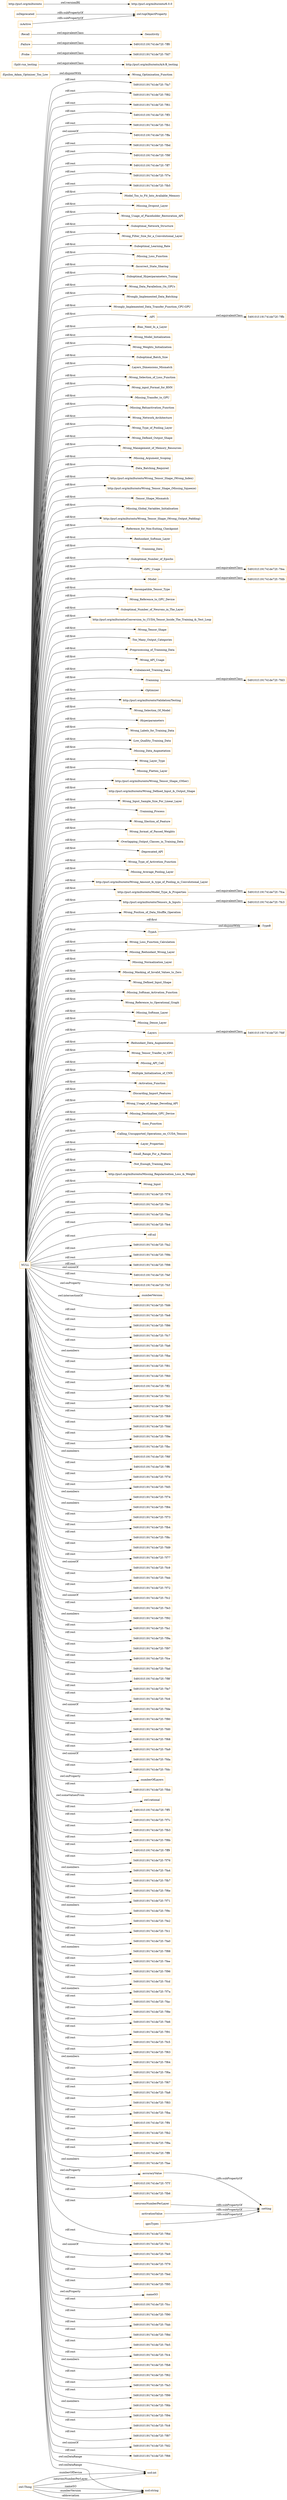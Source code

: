 digraph ar2dtool_diagram { 
rankdir=LR;
size="1501"
node [shape = rectangle, color="orange"]; ":Model_Too_to_Fit_Into_Avaliable_Memory" ":Missing_Dropout_Layer" ":Wrong_Usage_of_Placeholder_Restoration_API" "549101f:191741de72f:-7fd3" ":Suboptimal_Network_Structure" ":Wrong_Filter_Size_for_a_Convolutional_Layer" ":Suboptimal_Learning_Rate" "549101f:191741de72f:-7ffb" ":Missing_Loss_Function" ":Incorrect_State_Sharing" ":Suboptimal_Hyperparameters_Tuning" ":Wrong_Data_Parallelism_On_GPUs" ":Wrongly_Implemented_Data_Batching" ":Wrongly_Implemented_Data_Transfer_Function_CPU-GPU" ":API" ":Bias_Need_In_a_Layer" ":Wrong_Model_Initialization" ":Wrong_Optimisation_Function" ":Wrong_Weights_Initialization" ":Suboptimal_Batch_Size" ":Split-run_testing" ":Layers_Dimensions_Mismatch" ":Wrong_Selection_of_Loss_Function" ":Wrong_input_Format_for_RNN" ":Missing_Transfer_to_GPU" ":Missing_Reluactivation_Function" ":Wrong_Network_Architecture" ":Wrong_Type_of_Pooling_Layer" ":Wrong_Defined_Output_Shape" ":Wrong_Manegement_of_Memory_Resources" ":Missing_Argument_Scoping" ":Data_Batching_Required" "http://purl.org/milto/onto/Wrong_Tensor_Shape_(Wrong_Index)" "http://purl.org/milto/onto/Wrong_Tensor_Shape_(Missing_Squeeze)" ":Tensor_Shape_Mismatch" ":Missing_Global_Variables_Initialisation" "http://purl.org/milto/onto/Wrong_Tensor_Shape_(Wrong_Output_Padding)" ":Reference_for_Non-Exiting_Checkpoint" ":Redundant_Softmax_Layer" ":Trainning_Data" "549101f:191741de72f:-7fd7" ":Suboptimal_Number_of_Epochs" ":GPU_Usage" ":Model" ":Incompatible_Tensor_Type" ":Wrong_Reference_to_GPU_Device" ":Suboptimal_Number_of_Neurons_in_The_Layer" "http://purl.org/milto/onto/Conversion_to_CUDA_Tensor_Inside_The_Training_&_Test_Loop" ":Wrong_Tensor_Shape" "549101f:191741de72f:-7fdb" "549101f:191741de72f:-7ff0" ":Too_Many_Output_Categories" "549101f:191741de72f:-7fca" ":Preprocessing_of_Trainning_Data" "http://purl.org/milto/onto/A/A-B_testing" ":Wrong_API_Usage" ":Unbalanced_Training_Data" ":Trainning" ":Optimizer" "549101f:191741de72f:-7fc3" "http://purl.org/milto/onto/Validation/Testing" ":Wrong_Selection_Of_Model" ":Hyperparameters" ":Wrong_Labels_for_Training_Data" ":Low_Quallity_Training_Data" ":Probe" ":Missing_Data_Augmetation" ":Wrong_Layer_Type" ":Missing_Flatten_Layer" "http://purl.org/milto/onto/Wrong_Tensor_Shape_(Other)" ":Sensitivity" "http://purl.org/milto/onto/Wrong_Defined_Input_&_Output_Shape" ":Wrong_Input_Sample_Size_For_Linear_Layer" ":Trainning_Process" ":Wrong_Slection_of_Feature" ":Wrong_format_of_Passed_Weights" ":Overlapping_Output_Classes_in_Training_Data" "549101f:191741de72f:-7fea" ":Deprecated_API" ":Wrong_Type_of_Activetion_Function" ":Missing_Average_Pooling_Layer" "549101f:191741de72f:-7fdf" "http://purl.org/milto/onto/Wrong_Amount_&_type_of_Pooling_in_Convolutional_Layer" "http://purl.org/milto/onto/Model_Type_&_Properties" "http://purl.org/milto/onto/Tensors_&_Inputs" ":Wrong_Position_of_Data_Shuffle_Operation" ":TypeA" ":Wrong_Loss_Function_Calculation" ":Missing_Redundant_Wrong_Layer" ":Missing_Normalization_Layer" ":Missing_Masking_of_Invalid_Values_to_Zero" ":Wrong_Defined_Input_Shape" ":Missing_Softmax_Activation_Function" ":Wrong_Reference_to_Operational_Graph" ":Missing_Softmax_Layer" ":Missing_Dense_Layer" ":Layers" ":Redundant_Data_Augmentation" ":Wrong_Tensor_Tranfer_to_GPU" ":Missing_API_Call" ":Multiple_Initialization_of_CNN" ":Activation_Function" ":Discarding_Import_Features" ":Wrong_Usage_of_Image_Decoding_API" ":Epsilon_Adam_Optmiser_Too_Low" ":Missing_Destination_GPU_Devise" ":Loss_Function" ":Calling_Unsupported_Operations_on_CUDA_Tensors" ":TypeB" ":Layer_Properties" ":Small_Range_For_a_Feature" ":Not_Enough_Training_Data" "http://purl.org/milto/onto/Missing_Regularisation_Loss_&_Weight" ":Recall" ":Failure" ":Wrong_Input" ; /*classes style*/
	":Split-run_testing" -> "http://purl.org/milto/onto/A/A-B_testing" [ label = "owl:equivalentClass" ];
	"NULL" -> ":Wrong_Filter_Size_for_a_Convolutional_Layer" [ label = "rdf:first" ];
	"NULL" -> "http://purl.org/milto/onto/Wrong_Tensor_Shape_(Missing_Squeeze)" [ label = "rdf:first" ];
	"NULL" -> "549101f:191741de72f:-7f78" [ label = "rdf:rest" ];
	"NULL" -> "http://purl.org/milto/onto/Model_Type_&_Properties" [ label = "rdf:first" ];
	"NULL" -> "549101f:191741de72f:-7fec" [ label = "rdf:rest" ];
	"NULL" -> "549101f:191741de72f:-7faa" [ label = "rdf:rest" ];
	"NULL" -> "549101f:191741de72f:-7fe4" [ label = "rdf:rest" ];
	"NULL" -> ":Wrong_Reference_to_GPU_Device" [ label = "rdf:first" ];
	"NULL" -> ":Missing_Destination_GPU_Devise" [ label = "rdf:first" ];
	"NULL" -> "http://purl.org/milto/onto/Wrong_Amount_&_type_of_Pooling_in_Convolutional_Layer" [ label = "rdf:first" ];
	"NULL" -> "rdf:nil" [ label = "rdf:rest" ];
	"NULL" -> "549101f:191741de72f:-7fa2" [ label = "rdf:rest" ];
	"NULL" -> "549101f:191741de72f:-7f9b" [ label = "rdf:rest" ];
	"NULL" -> "549101f:191741de72f:-7f98" [ label = "rdf:rest" ];
	"NULL" -> "549101f:191741de72f:-7fef" [ label = "owl:unionOf" ];
	"NULL" -> "549101f:191741de72f:-7fcf" [ label = "rdf:rest" ];
	"NULL" -> ":Wrong_Loss_Function_Calculation" [ label = "rdf:first" ];
	"NULL" -> ":numberVersion" [ label = "owl:onProperty" ];
	"NULL" -> ":Wrong_Type_of_Pooling_Layer" [ label = "rdf:first" ];
	"NULL" -> "549101f:191741de72f:-7fd6" [ label = "owl:intersectionOf" ];
	"NULL" -> "549101f:191741de72f:-7fe8" [ label = "rdf:rest" ];
	"NULL" -> "549101f:191741de72f:-7f86" [ label = "rdf:rest" ];
	"NULL" -> "549101f:191741de72f:-7fc7" [ label = "rdf:rest" ];
	"NULL" -> "549101f:191741de72f:-7fa6" [ label = "rdf:rest" ];
	"NULL" -> "549101f:191741de72f:-7fbe" [ label = "owl:members" ];
	"NULL" -> "549101f:191741de72f:-7f81" [ label = "rdf:rest" ];
	"NULL" -> ":Wrong_Weights_Initialization" [ label = "rdf:first" ];
	"NULL" -> ":Data_Batching_Required" [ label = "rdf:first" ];
	"NULL" -> "549101f:191741de72f:-7f60" [ label = "rdf:rest" ];
	"NULL" -> ":Redundant_Data_Augmentation" [ label = "rdf:first" ];
	"NULL" -> "549101f:191741de72f:-7ff2" [ label = "rdf:rest" ];
	"NULL" -> ":Wrong_Manegement_of_Memory_Resources" [ label = "rdf:first" ];
	"NULL" -> ":Missing_Loss_Function" [ label = "rdf:first" ];
	"NULL" -> "549101f:191741de72f:-7fd1" [ label = "rdf:rest" ];
	"NULL" -> ":Wrong_Defined_Input_Shape" [ label = "rdf:first" ];
	"NULL" -> ":Model" [ label = "rdf:first" ];
	"NULL" -> "http://purl.org/milto/onto/Tensors_&_Inputs" [ label = "rdf:first" ];
	"NULL" -> "549101f:191741de72f:-7fb0" [ label = "rdf:rest" ];
	"NULL" -> "549101f:191741de72f:-7f69" [ label = "rdf:rest" ];
	"NULL" -> "549101f:191741de72f:-7fdd" [ label = "rdf:rest" ];
	"NULL" -> "549101f:191741de72f:-7f9e" [ label = "rdf:rest" ];
	"NULL" -> "549101f:191741de72f:-7fbc" [ label = "rdf:rest" ];
	"NULL" -> "549101f:191741de72f:-7f6f" [ label = "owl:members" ];
	"NULL" -> ":Wrong_Usage_of_Image_Decoding_API" [ label = "rdf:first" ];
	"NULL" -> "549101f:191741de72f:-7ff6" [ label = "rdf:rest" ];
	"NULL" -> ":Wrong_Input" [ label = "rdf:first" ];
	"NULL" -> ":Missing_Average_Pooling_Layer" [ label = "rdf:first" ];
	"NULL" -> "549101f:191741de72f:-7f7d" [ label = "rdf:rest" ];
	"NULL" -> "549101f:191741de72f:-7fd5" [ label = "rdf:rest" ];
	"NULL" -> ":Missing_Normalization_Layer" [ label = "rdf:first" ];
	"NULL" -> "549101f:191741de72f:-7f74" [ label = "owl:members" ];
	"NULL" -> "549101f:191741de72f:-7f84" [ label = "owl:members" ];
	"NULL" -> ":Incompatible_Tensor_Type" [ label = "rdf:first" ];
	"NULL" -> "549101f:191741de72f:-7f73" [ label = "rdf:rest" ];
	"NULL" -> "549101f:191741de72f:-7fb4" [ label = "rdf:rest" ];
	"NULL" -> "549101f:191741de72f:-7f8c" [ label = "rdf:rest" ];
	"NULL" -> ":Missing_Redundant_Wrong_Layer" [ label = "rdf:first" ];
	"NULL" -> ":Activation_Function" [ label = "rdf:first" ];
	"NULL" -> ":Overlapping_Output_Classes_in_Training_Data" [ label = "rdf:first" ];
	"NULL" -> ":Too_Many_Output_Categories" [ label = "rdf:first" ];
	"NULL" -> "549101f:191741de72f:-7fd9" [ label = "rdf:rest" ];
	"NULL" -> ":Incorrect_State_Sharing" [ label = "rdf:first" ];
	"NULL" -> "549101f:191741de72f:-7f77" [ label = "rdf:rest" ];
	"NULL" -> "549101f:191741de72f:-7fc9" [ label = "owl:unionOf" ];
	"NULL" -> ":Unbalanced_Training_Data" [ label = "rdf:first" ];
	"NULL" -> ":Optimizer" [ label = "rdf:first" ];
	"NULL" -> "549101f:191741de72f:-7feb" [ label = "rdf:rest" ];
	"NULL" -> "549101f:191741de72f:-7f72" [ label = "rdf:rest" ];
	"NULL" -> ":Wrong_API_Usage" [ label = "rdf:first" ];
	"NULL" -> "549101f:191741de72f:-7fc2" [ label = "owl:unionOf" ];
	"NULL" -> ":Wrong_Data_Parallelism_On_GPUs" [ label = "rdf:first" ];
	"NULL" -> "549101f:191741de72f:-7fe3" [ label = "rdf:rest" ];
	"NULL" -> ":Multiple_Initialization_of_CNN" [ label = "rdf:first" ];
	"NULL" -> "549101f:191741de72f:-7f92" [ label = "owl:members" ];
	"NULL" -> "549101f:191741de72f:-7fa1" [ label = "rdf:rest" ];
	"NULL" -> "549101f:191741de72f:-7f9a" [ label = "rdf:rest" ];
	"NULL" -> "549101f:191741de72f:-7f97" [ label = "rdf:rest" ];
	"NULL" -> ":Hyperparameters" [ label = "rdf:first" ];
	"NULL" -> "549101f:191741de72f:-7fce" [ label = "rdf:rest" ];
	"NULL" -> "xsd:string" [ label = "owl:onDataRange" ];
	"NULL" -> "549101f:191741de72f:-7fad" [ label = "rdf:rest" ];
	"NULL" -> "549101f:191741de72f:-7f8f" [ label = "rdf:rest" ];
	"NULL" -> "549101f:191741de72f:-7fe7" [ label = "rdf:rest" ];
	"NULL" -> "549101f:191741de72f:-7fc6" [ label = "rdf:rest" ];
	"NULL" -> ":Missing_Masking_of_Invalid_Values_to_Zero" [ label = "rdf:first" ];
	"NULL" -> ":Layers_Dimensions_Mismatch" [ label = "rdf:first" ];
	"NULL" -> ":Wrong_Defined_Output_Shape" [ label = "rdf:first" ];
	"NULL" -> "549101f:191741de72f:-7fde" [ label = "owl:unionOf" ];
	"NULL" -> "549101f:191741de72f:-7f80" [ label = "rdf:rest" ];
	"NULL" -> "549101f:191741de72f:-7fd0" [ label = "rdf:rest" ];
	"NULL" -> "http://purl.org/milto/onto/Conversion_to_CUDA_Tensor_Inside_The_Training_&_Test_Loop" [ label = "rdf:first" ];
	"NULL" -> ":Wrong_Reference_to_Operational_Graph" [ label = "rdf:first" ];
	"NULL" -> ":Wrong_Type_of_Activetion_Function" [ label = "rdf:first" ];
	"NULL" -> "549101f:191741de72f:-7f68" [ label = "rdf:rest" ];
	"NULL" -> "549101f:191741de72f:-7fa9" [ label = "rdf:rest" ];
	"NULL" -> ":Wrong_Input_Sample_Size_For_Linear_Layer" [ label = "rdf:first" ];
	"NULL" -> "549101f:191741de72f:-7fda" [ label = "owl:unionOf" ];
	"NULL" -> "549101f:191741de72f:-7fdc" [ label = "rdf:rest" ];
	"NULL" -> ":numberOfLayers" [ label = "owl:onProperty" ];
	"NULL" -> "549101f:191741de72f:-7fbb" [ label = "rdf:rest" ];
	"NULL" -> "owl:rational" [ label = "owl:someValuesFrom" ];
	"NULL" -> "549101f:191741de72f:-7ff5" [ label = "rdf:rest" ];
	"NULL" -> ":Loss_Function" [ label = "rdf:first" ];
	"NULL" -> "549101f:191741de72f:-7f7c" [ label = "rdf:rest" ];
	"NULL" -> ":Trainning_Process" [ label = "rdf:first" ];
	"NULL" -> ":Missing_Dropout_Layer" [ label = "rdf:first" ];
	"NULL" -> "549101f:191741de72f:-7fb3" [ label = "rdf:rest" ];
	"NULL" -> ":Missing_Dense_Layer" [ label = "rdf:first" ];
	"NULL" -> ":Missing_Global_Variables_Initialisation" [ label = "rdf:first" ];
	"NULL" -> ":Redundant_Softmax_Layer" [ label = "rdf:first" ];
	"NULL" -> "549101f:191741de72f:-7f8b" [ label = "rdf:rest" ];
	"NULL" -> ":Calling_Unsupported_Operations_on_CUDA_Tensors" [ label = "rdf:first" ];
	"NULL" -> "549101f:191741de72f:-7ff9" [ label = "rdf:rest" ];
	"NULL" -> ":Reference_for_Non-Exiting_Checkpoint" [ label = "rdf:first" ];
	"NULL" -> ":Layers" [ label = "rdf:first" ];
	"NULL" -> ":Trainning_Data" [ label = "rdf:first" ];
	"NULL" -> ":Suboptimal_Number_of_Neurons_in_The_Layer" [ label = "rdf:first" ];
	"NULL" -> "549101f:191741de72f:-7f76" [ label = "rdf:rest" ];
	"NULL" -> "549101f:191741de72f:-7fa4" [ label = "owl:members" ];
	"NULL" -> "549101f:191741de72f:-7fb7" [ label = "rdf:rest" ];
	"NULL" -> "549101f:191741de72f:-7f6e" [ label = "rdf:rest" ];
	"NULL" -> ":Layer_Properties" [ label = "rdf:first" ];
	"NULL" -> "549101f:191741de72f:-7f71" [ label = "rdf:rest" ];
	"NULL" -> ":Suboptimal_Number_of_Epochs" [ label = "rdf:first" ];
	"NULL" -> "549101f:191741de72f:-7f9c" [ label = "owl:members" ];
	"NULL" -> "549101f:191741de72f:-7fe2" [ label = "rdf:rest" ];
	"NULL" -> "549101f:191741de72f:-7fc1" [ label = "rdf:rest" ];
	"NULL" -> ":API" [ label = "rdf:first" ];
	"NULL" -> "549101f:191741de72f:-7fa0" [ label = "rdf:rest" ];
	"NULL" -> ":Wrong_Network_Architecture" [ label = "rdf:first" ];
	"NULL" -> "549101f:191741de72f:-7f88" [ label = "owl:members" ];
	"NULL" -> "549101f:191741de72f:-7fee" [ label = "rdf:rest" ];
	"NULL" -> ":Missing_Transfer_to_GPU" [ label = "rdf:first" ];
	"NULL" -> "549101f:191741de72f:-7f96" [ label = "rdf:rest" ];
	"NULL" -> ":Wrong_format_of_Passed_Weights" [ label = "rdf:first" ];
	"NULL" -> "549101f:191741de72f:-7fcd" [ label = "rdf:rest" ];
	"NULL" -> ":Wrong_Model_Initialization" [ label = "rdf:first" ];
	"NULL" -> "549101f:191741de72f:-7f7a" [ label = "owl:members" ];
	"NULL" -> ":Wrong_input_Format_for_RNN" [ label = "rdf:first" ];
	"NULL" -> "http://purl.org/milto/onto/Wrong_Tensor_Shape_(Other)" [ label = "rdf:first" ];
	"NULL" -> "549101f:191741de72f:-7fac" [ label = "rdf:rest" ];
	"NULL" -> "549101f:191741de72f:-7f8e" [ label = "rdf:rest" ];
	"NULL" -> "549101f:191741de72f:-7fe6" [ label = "rdf:rest" ];
	"NULL" -> "549101f:191741de72f:-7f91" [ label = "rdf:rest" ];
	"NULL" -> "549101f:191741de72f:-7fc5" [ label = "rdf:rest" ];
	"NULL" -> ":Suboptimal_Learning_Rate" [ label = "rdf:first" ];
	"NULL" -> "549101f:191741de72f:-7f63" [ label = "rdf:rest" ];
	"NULL" -> ":Deprecated_API" [ label = "rdf:first" ];
	"NULL" -> "549101f:191741de72f:-7f64" [ label = "owl:members" ];
	"NULL" -> ":TypeA" [ label = "rdf:first" ];
	"NULL" -> "549101f:191741de72f:-7f6a" [ label = "rdf:rest" ];
	"NULL" -> ":Wrongly_Implemented_Data_Transfer_Function_CPU-GPU" [ label = "rdf:first" ];
	"NULL" -> "xsd:int" [ label = "owl:onDataRange" ];
	"NULL" -> "549101f:191741de72f:-7f67" [ label = "rdf:rest" ];
	"NULL" -> "549101f:191741de72f:-7fa8" [ label = "rdf:rest" ];
	"NULL" -> "549101f:191741de72f:-7f83" [ label = "rdf:rest" ];
	"NULL" -> ":Low_Quallity_Training_Data" [ label = "rdf:first" ];
	"NULL" -> "549101f:191741de72f:-7fba" [ label = "rdf:rest" ];
	"NULL" -> "549101f:191741de72f:-7ff4" [ label = "rdf:rest" ];
	"NULL" -> ":Suboptimal_Batch_Size" [ label = "rdf:first" ];
	"NULL" -> "549101f:191741de72f:-7fb2" [ label = "rdf:rest" ];
	"NULL" -> ":TypeB" [ label = "rdf:first" ];
	"NULL" -> ":Wrong_Usage_of_Placeholder_Restoration_API" [ label = "rdf:first" ];
	"NULL" -> ":Wrong_Selection_Of_Model" [ label = "rdf:first" ];
	"NULL" -> "549101f:191741de72f:-7f8a" [ label = "rdf:rest" ];
	"NULL" -> ":GPU_Usage" [ label = "rdf:first" ];
	"NULL" -> "549101f:191741de72f:-7ff8" [ label = "rdf:rest" ];
	"NULL" -> "549101f:191741de72f:-7fae" [ label = "owl:members" ];
	"NULL" -> "549101f:191741de72f:-7f7f" [ label = "rdf:rest" ];
	"NULL" -> "549101f:191741de72f:-7fb6" [ label = "rdf:rest" ];
	"NULL" -> ":Small_Range_For_a_Feature" [ label = "rdf:first" ];
	"NULL" -> "549101f:191741de72f:-7f6d" [ label = "rdf:rest" ];
	"NULL" -> ":Wrong_Position_of_Data_Shuffle_Operation" [ label = "rdf:first" ];
	"NULL" -> ":Missing_Data_Augmetation" [ label = "rdf:first" ];
	"NULL" -> "http://purl.org/milto/onto/Missing_Regularisation_Loss_&_Weight" [ label = "rdf:first" ];
	"NULL" -> "549101f:191741de72f:-7fe1" [ label = "rdf:rest" ];
	"NULL" -> ":Not_Enough_Training_Data" [ label = "rdf:first" ];
	"NULL" -> "http://purl.org/milto/onto/Validation/Testing" [ label = "rdf:first" ];
	"NULL" -> "549101f:191741de72f:-7fe9" [ label = "owl:unionOf" ];
	"NULL" -> "549101f:191741de72f:-7f79" [ label = "rdf:rest" ];
	"NULL" -> ":Bias_Need_In_a_Layer" [ label = "rdf:first" ];
	"NULL" -> ":accuracyValue" [ label = "owl:onProperty" ];
	"NULL" -> ":Trainning" [ label = "rdf:first" ];
	"NULL" -> "549101f:191741de72f:-7fed" [ label = "rdf:rest" ];
	"NULL" -> ":Discarding_Import_Features" [ label = "rdf:first" ];
	"NULL" -> "549101f:191741de72f:-7f95" [ label = "rdf:rest" ];
	"NULL" -> ":nameSO" [ label = "owl:onProperty" ];
	"NULL" -> "549101f:191741de72f:-7fcc" [ label = "rdf:rest" ];
	"NULL" -> ":Preprocessing_of_Trainning_Data" [ label = "rdf:first" ];
	"NULL" -> "549101f:191741de72f:-7f90" [ label = "rdf:rest" ];
	"NULL" -> "549101f:191741de72f:-7fab" [ label = "rdf:rest" ];
	"NULL" -> "549101f:191741de72f:-7f8d" [ label = "rdf:rest" ];
	"NULL" -> ":Wrong_Slection_of_Feature" [ label = "rdf:first" ];
	"NULL" -> "549101f:191741de72f:-7fe5" [ label = "rdf:rest" ];
	"NULL" -> ":Wrongly_Implemented_Data_Batching" [ label = "rdf:first" ];
	"NULL" -> "549101f:191741de72f:-7fc4" [ label = "rdf:rest" ];
	"NULL" -> "549101f:191741de72f:-7fb8" [ label = "owl:members" ];
	"NULL" -> "549101f:191741de72f:-7f62" [ label = "rdf:rest" ];
	"NULL" -> ":Missing_Reluactivation_Function" [ label = "rdf:first" ];
	"NULL" -> "549101f:191741de72f:-7fa3" [ label = "rdf:rest" ];
	"NULL" -> ":Tensor_Shape_Mismatch" [ label = "rdf:first" ];
	"NULL" -> ":Missing_Softmax_Activation_Function" [ label = "rdf:first" ];
	"NULL" -> "549101f:191741de72f:-7f99" [ label = "rdf:rest" ];
	"NULL" -> "549101f:191741de72f:-7f6b" [ label = "owl:members" ];
	"NULL" -> ":Wrong_Labels_for_Training_Data" [ label = "rdf:first" ];
	"NULL" -> "549101f:191741de72f:-7f94" [ label = "rdf:rest" ];
	"NULL" -> "549101f:191741de72f:-7fc8" [ label = "rdf:rest" ];
	"NULL" -> ":Model_Too_to_Fit_Into_Avaliable_Memory" [ label = "rdf:first" ];
	"NULL" -> "549101f:191741de72f:-7f87" [ label = "rdf:rest" ];
	"NULL" -> "549101f:191741de72f:-7fd2" [ label = "owl:unionOf" ];
	"NULL" -> "549101f:191741de72f:-7f66" [ label = "rdf:rest" ];
	"NULL" -> "549101f:191741de72f:-7fa7" [ label = "rdf:rest" ];
	"NULL" -> ":Missing_Softmax_Layer" [ label = "rdf:first" ];
	"NULL" -> "549101f:191741de72f:-7f82" [ label = "rdf:rest" ];
	"NULL" -> ":Wrong_Layer_Type" [ label = "rdf:first" ];
	"NULL" -> "549101f:191741de72f:-7f61" [ label = "rdf:rest" ];
	"NULL" -> "http://purl.org/milto/onto/Wrong_Tensor_Shape_(Wrong_Index)" [ label = "rdf:first" ];
	"NULL" -> "549101f:191741de72f:-7ff3" [ label = "rdf:rest" ];
	"NULL" -> ":Suboptimal_Network_Structure" [ label = "rdf:first" ];
	"NULL" -> ":Wrong_Tensor_Shape" [ label = "rdf:first" ];
	"NULL" -> ":Wrong_Selection_of_Loss_Function" [ label = "rdf:first" ];
	"NULL" -> "549101f:191741de72f:-7fb1" [ label = "rdf:rest" ];
	"NULL" -> ":Missing_Argument_Scoping" [ label = "rdf:first" ];
	"NULL" -> "549101f:191741de72f:-7ffa" [ label = "owl:unionOf" ];
	"NULL" -> ":Missing_API_Call" [ label = "rdf:first" ];
	"NULL" -> "http://purl.org/milto/onto/Wrong_Defined_Input_&_Output_Shape" [ label = "rdf:first" ];
	"NULL" -> "549101f:191741de72f:-7fbd" [ label = "rdf:rest" ];
	"NULL" -> ":Suboptimal_Hyperparameters_Tuning" [ label = "rdf:first" ];
	"NULL" -> "549101f:191741de72f:-7f9f" [ label = "rdf:rest" ];
	"NULL" -> "549101f:191741de72f:-7ff7" [ label = "rdf:rest" ];
	"NULL" -> "549101f:191741de72f:-7f7e" [ label = "rdf:rest" ];
	"NULL" -> "http://purl.org/milto/onto/Wrong_Tensor_Shape_(Wrong_Output_Padding)" [ label = "rdf:first" ];
	"NULL" -> "549101f:191741de72f:-7fb5" [ label = "rdf:rest" ];
	"NULL" -> ":Wrong_Tensor_Tranfer_to_GPU" [ label = "rdf:first" ];
	"NULL" -> ":Missing_Flatten_Layer" [ label = "rdf:first" ];
	"http://purl.org/milto/onto/Model_Type_&_Properties" -> "549101f:191741de72f:-7fca" [ label = "owl:equivalentClass" ];
	":Epsilon_Adam_Optmiser_Too_Low" -> ":Wrong_Optimisation_Function" [ label = "owl:disjointWith" ];
	":Trainning" -> "549101f:191741de72f:-7fd3" [ label = "owl:equivalentClass" ];
	":neuronsNumberPerLayer" -> ":setting" [ label = "rdfs:subPropertyOf" ];
	":TypeA" -> ":TypeB" [ label = "owl:disjointWith" ];
	"http://purl.org/milto/onto/Tensors_&_Inputs" -> "549101f:191741de72f:-7fc3" [ label = "owl:equivalentClass" ];
	":accuracyValue" -> ":setting" [ label = "rdfs:subPropertyOf" ];
	":Probe" -> "549101f:191741de72f:-7fd7" [ label = "owl:equivalentClass" ];
	":API" -> "549101f:191741de72f:-7ffb" [ label = "owl:equivalentClass" ];
	":Model" -> "549101f:191741de72f:-7fdb" [ label = "owl:equivalentClass" ];
	":isDeprecated" -> "owl:topObjectProperty" [ label = "rdfs:subPropertyOf" ];
	":activationValue" -> ":setting" [ label = "rdfs:subPropertyOf" ];
	":GPU_Usage" -> "549101f:191741de72f:-7fea" [ label = "owl:equivalentClass" ];
	":Recall" -> ":Sensitivity" [ label = "owl:equivalentClass" ];
	"http://purl.org/milto/onto" -> "http://purl.org/milto/onto/6.0.0" [ label = "owl:versionIRI" ];
	":gpuTypes" -> ":setting" [ label = "rdfs:subPropertyOf" ];
	":isActive" -> "owl:topObjectProperty" [ label = "rdfs:subPropertyOf" ];
	":Layers" -> "549101f:191741de72f:-7fdf" [ label = "owl:equivalentClass" ];
	":Failure" -> "549101f:191741de72f:-7ff0" [ label = "owl:equivalentClass" ];
	"owl:Thing" -> "xsd:string" [ label = ":nameSO" ];
	"owl:Thing" -> "xsd:int" [ label = ":neuronsNumberPerLayer" ];
	"owl:Thing" -> "xsd:string" [ label = ":numberVersion" ];
	"owl:Thing" -> "xsd:int" [ label = ":numberOfDevice" ];
	"owl:Thing" -> "xsd:string" [ label = ":abbreviation" ];

}
